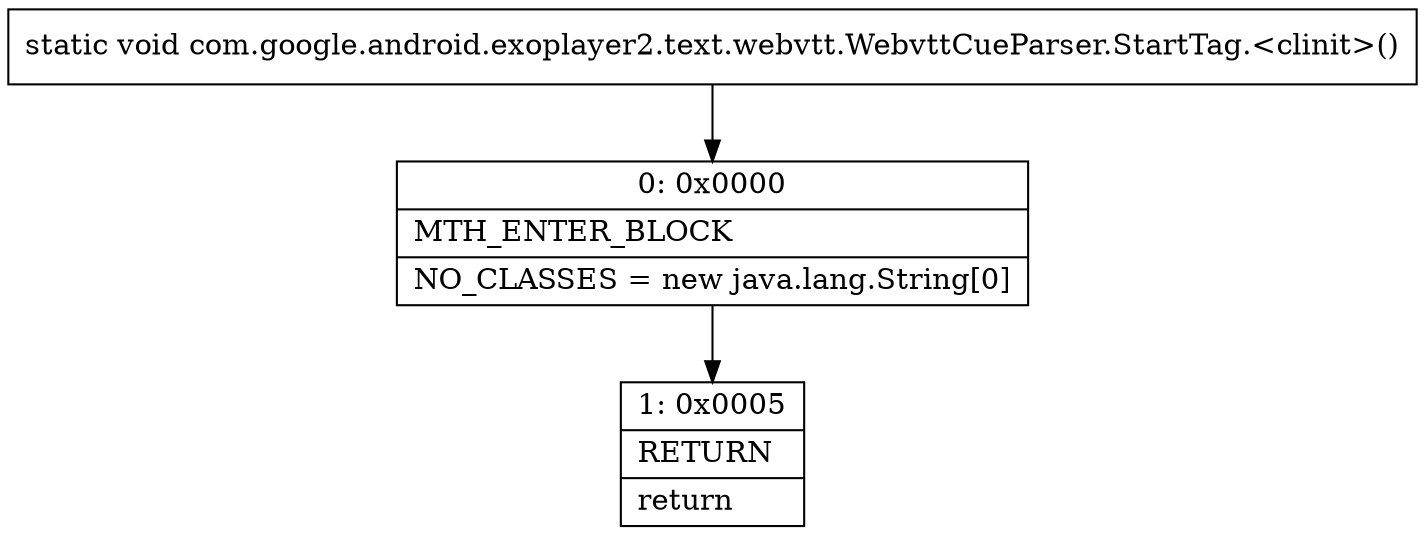 digraph "CFG forcom.google.android.exoplayer2.text.webvtt.WebvttCueParser.StartTag.\<clinit\>()V" {
Node_0 [shape=record,label="{0\:\ 0x0000|MTH_ENTER_BLOCK\l|NO_CLASSES = new java.lang.String[0]\l}"];
Node_1 [shape=record,label="{1\:\ 0x0005|RETURN\l|return\l}"];
MethodNode[shape=record,label="{static void com.google.android.exoplayer2.text.webvtt.WebvttCueParser.StartTag.\<clinit\>() }"];
MethodNode -> Node_0;
Node_0 -> Node_1;
}

